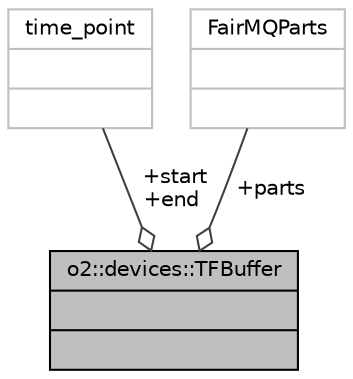 digraph "o2::devices::TFBuffer"
{
 // INTERACTIVE_SVG=YES
  bgcolor="transparent";
  edge [fontname="Helvetica",fontsize="10",labelfontname="Helvetica",labelfontsize="10"];
  node [fontname="Helvetica",fontsize="10",shape=record];
  Node1 [label="{o2::devices::TFBuffer\n||}",height=0.2,width=0.4,color="black", fillcolor="grey75", style="filled", fontcolor="black"];
  Node2 -> Node1 [color="grey25",fontsize="10",style="solid",label=" +start\n+end" ,arrowhead="odiamond",fontname="Helvetica"];
  Node2 [label="{time_point\n||}",height=0.2,width=0.4,color="grey75"];
  Node3 -> Node1 [color="grey25",fontsize="10",style="solid",label=" +parts" ,arrowhead="odiamond",fontname="Helvetica"];
  Node3 [label="{FairMQParts\n||}",height=0.2,width=0.4,color="grey75"];
}
